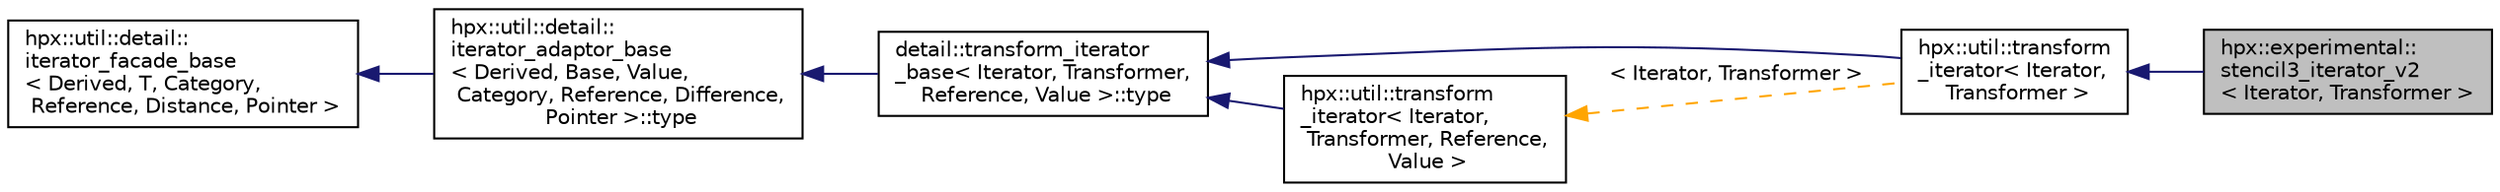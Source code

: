 digraph "hpx::experimental::stencil3_iterator_v2&lt; Iterator, Transformer &gt;"
{
  edge [fontname="Helvetica",fontsize="10",labelfontname="Helvetica",labelfontsize="10"];
  node [fontname="Helvetica",fontsize="10",shape=record];
  rankdir="LR";
  Node6 [label="hpx::experimental::\lstencil3_iterator_v2\l\< Iterator, Transformer \>",height=0.2,width=0.4,color="black", fillcolor="grey75", style="filled", fontcolor="black"];
  Node7 -> Node6 [dir="back",color="midnightblue",fontsize="10",style="solid",fontname="Helvetica"];
  Node7 [label="hpx::util::transform\l_iterator\< Iterator,\l Transformer \>",height=0.2,width=0.4,color="black", fillcolor="white", style="filled",URL="$d0/d62/classhpx_1_1util_1_1transform__iterator.html"];
  Node8 -> Node7 [dir="back",color="midnightblue",fontsize="10",style="solid",fontname="Helvetica"];
  Node8 [label="detail::transform_iterator\l_base\< Iterator, Transformer,\l Reference, Value \>::type",height=0.2,width=0.4,color="black", fillcolor="white", style="filled",URL="$dd/d31/classhpx_1_1util_1_1iterator__adaptor.html"];
  Node9 -> Node8 [dir="back",color="midnightblue",fontsize="10",style="solid",fontname="Helvetica"];
  Node9 [label="hpx::util::detail::\literator_adaptor_base\l\< Derived, Base, Value,\l Category, Reference, Difference,\l Pointer \>::type",height=0.2,width=0.4,color="black", fillcolor="white", style="filled",URL="$db/d7c/structhpx_1_1util_1_1iterator__facade.html"];
  Node10 -> Node9 [dir="back",color="midnightblue",fontsize="10",style="solid",fontname="Helvetica"];
  Node10 [label="hpx::util::detail::\literator_facade_base\l\< Derived, T, Category,\l Reference, Distance, Pointer \>",height=0.2,width=0.4,color="black", fillcolor="white", style="filled",URL="$d5/d11/classhpx_1_1util_1_1detail_1_1iterator__facade__base.html"];
  Node11 -> Node7 [dir="back",color="orange",fontsize="10",style="dashed",label=" \< Iterator, Transformer \>" ,fontname="Helvetica"];
  Node11 [label="hpx::util::transform\l_iterator\< Iterator,\l Transformer, Reference,\l Value \>",height=0.2,width=0.4,color="black", fillcolor="white", style="filled",URL="$d0/d62/classhpx_1_1util_1_1transform__iterator.html"];
  Node8 -> Node11 [dir="back",color="midnightblue",fontsize="10",style="solid",fontname="Helvetica"];
}
